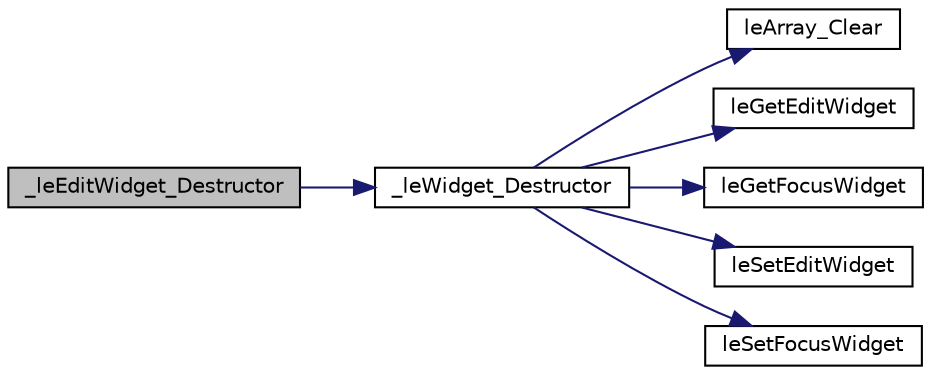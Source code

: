 digraph "_leEditWidget_Destructor"
{
 // LATEX_PDF_SIZE
  edge [fontname="Helvetica",fontsize="10",labelfontname="Helvetica",labelfontsize="10"];
  node [fontname="Helvetica",fontsize="10",shape=record];
  rankdir="LR";
  Node1 [label="_leEditWidget_Destructor",height=0.2,width=0.4,color="black", fillcolor="grey75", style="filled", fontcolor="black",tooltip=" "];
  Node1 -> Node2 [color="midnightblue",fontsize="10",style="solid",fontname="Helvetica"];
  Node2 [label="_leWidget_Destructor",height=0.2,width=0.4,color="black", fillcolor="white", style="filled",URL="$legato__editwidget_8c.html#a0a8af55772c9ff5e568a140c5917b973",tooltip=" "];
  Node2 -> Node3 [color="midnightblue",fontsize="10",style="solid",fontname="Helvetica"];
  Node3 [label="leArray_Clear",height=0.2,width=0.4,color="black", fillcolor="white", style="filled",URL="$legato__array_8c.html#a0300beee6ee7b79357570ecb4c83b89c",tooltip=" "];
  Node2 -> Node4 [color="midnightblue",fontsize="10",style="solid",fontname="Helvetica"];
  Node4 [label="leGetEditWidget",height=0.2,width=0.4,color="black", fillcolor="white", style="filled",URL="$legato__state_8c.html#aa79dc4d4e2c81d44862b7edba456c688",tooltip=" "];
  Node2 -> Node5 [color="midnightblue",fontsize="10",style="solid",fontname="Helvetica"];
  Node5 [label="leGetFocusWidget",height=0.2,width=0.4,color="black", fillcolor="white", style="filled",URL="$legato__state_8c.html#af1a713840621fa409cf8d12281f3eb1e",tooltip=" "];
  Node2 -> Node6 [color="midnightblue",fontsize="10",style="solid",fontname="Helvetica"];
  Node6 [label="leSetEditWidget",height=0.2,width=0.4,color="black", fillcolor="white", style="filled",URL="$legato__state_8c.html#a81cc3a65d012a4c24da16f31e8202a3f",tooltip=" "];
  Node2 -> Node7 [color="midnightblue",fontsize="10",style="solid",fontname="Helvetica"];
  Node7 [label="leSetFocusWidget",height=0.2,width=0.4,color="black", fillcolor="white", style="filled",URL="$legato__state_8c.html#acea130d1af885ccdd7d61eef6e1a1712",tooltip=" "];
}
